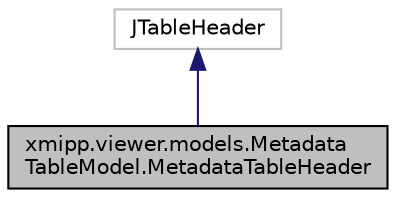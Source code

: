 digraph "xmipp.viewer.models.MetadataTableModel.MetadataTableHeader"
{
  edge [fontname="Helvetica",fontsize="10",labelfontname="Helvetica",labelfontsize="10"];
  node [fontname="Helvetica",fontsize="10",shape=record];
  Node0 [label="xmipp.viewer.models.Metadata\lTableModel.MetadataTableHeader",height=0.2,width=0.4,color="black", fillcolor="grey75", style="filled", fontcolor="black"];
  Node1 -> Node0 [dir="back",color="midnightblue",fontsize="10",style="solid",fontname="Helvetica"];
  Node1 [label="JTableHeader",height=0.2,width=0.4,color="grey75", fillcolor="white", style="filled"];
}
